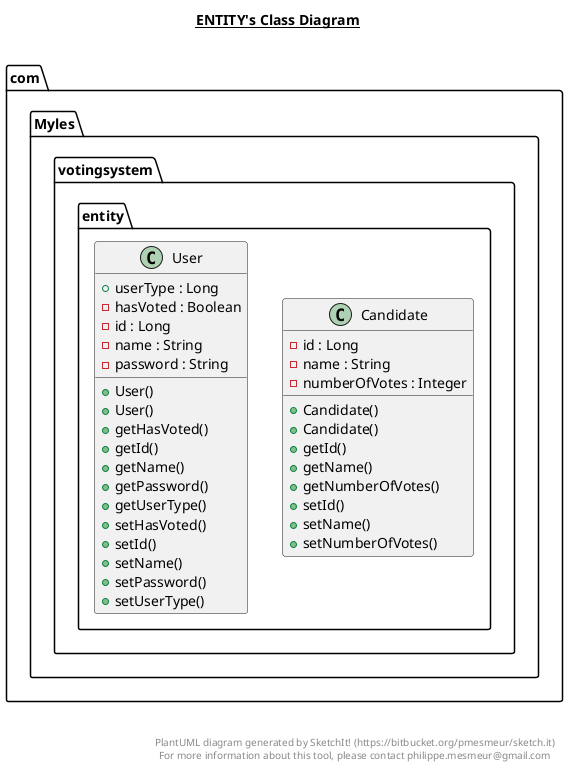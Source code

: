 @startuml

title __ENTITY's Class Diagram__\n

  namespace com.Myles.votingsystem {
    namespace entity {
      class com.Myles.votingsystem.entity.Candidate {
          - id : Long
          - name : String
          - numberOfVotes : Integer
          + Candidate()
          + Candidate()
          + getId()
          + getName()
          + getNumberOfVotes()
          + setId()
          + setName()
          + setNumberOfVotes()
      }
    }
  }
  

  namespace com.Myles.votingsystem {
    namespace entity {
      class com.Myles.votingsystem.entity.User {
          + userType : Long
          - hasVoted : Boolean
          - id : Long
          - name : String
          - password : String
          + User()
          + User()
          + getHasVoted()
          + getId()
          + getName()
          + getPassword()
          + getUserType()
          + setHasVoted()
          + setId()
          + setName()
          + setPassword()
          + setUserType()
      }
    }
  }
  



right footer


PlantUML diagram generated by SketchIt! (https://bitbucket.org/pmesmeur/sketch.it)
For more information about this tool, please contact philippe.mesmeur@gmail.com
endfooter

@enduml
